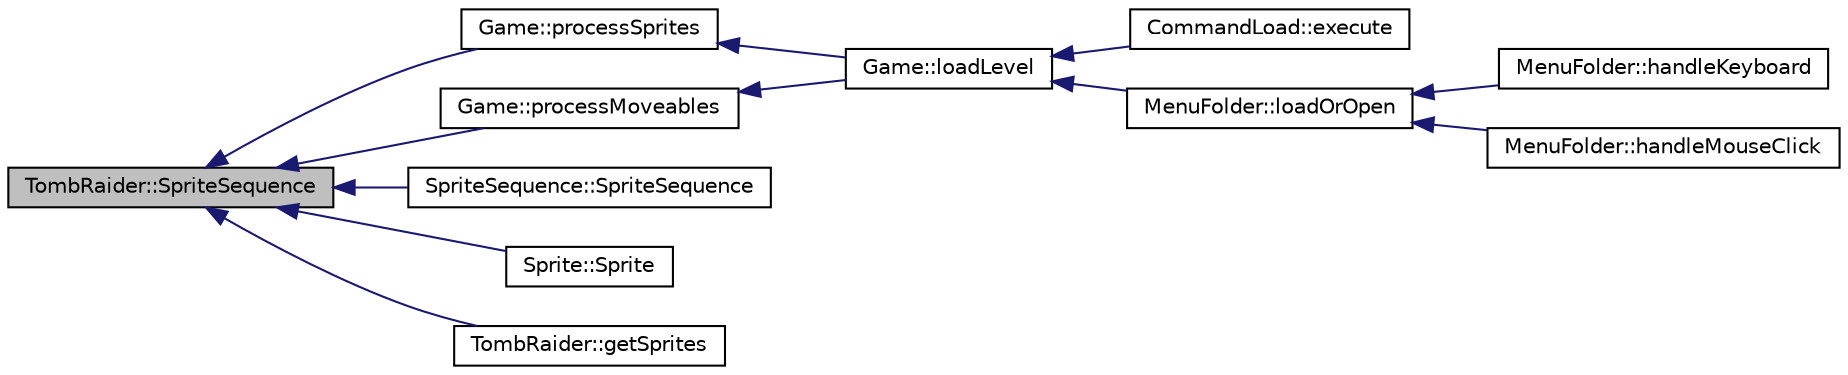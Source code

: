 digraph "TombRaider::SpriteSequence"
{
 // INTERACTIVE_SVG=YES
  edge [fontname="Helvetica",fontsize="10",labelfontname="Helvetica",labelfontsize="10"];
  node [fontname="Helvetica",fontsize="10",shape=record];
  rankdir="LR";
  Node1 [label="TombRaider::SpriteSequence",height=0.2,width=0.4,color="black", fillcolor="grey75", style="filled" fontcolor="black"];
  Node1 -> Node2 [dir="back",color="midnightblue",fontsize="10",style="solid",fontname="Helvetica"];
  Node2 [label="Game::processSprites",height=0.2,width=0.4,color="black", fillcolor="white", style="filled",URL="$class_game.html#a0ebd881543d2be2b4432c13063d36a84"];
  Node2 -> Node3 [dir="back",color="midnightblue",fontsize="10",style="solid",fontname="Helvetica"];
  Node3 [label="Game::loadLevel",height=0.2,width=0.4,color="black", fillcolor="white", style="filled",URL="$class_game.html#a864d3ae5a554c8857118c48253ef7646"];
  Node3 -> Node4 [dir="back",color="midnightblue",fontsize="10",style="solid",fontname="Helvetica"];
  Node4 [label="CommandLoad::execute",height=0.2,width=0.4,color="black", fillcolor="white", style="filled",URL="$class_command_load.html#adedad35b259d83967ad67940c0dd984c"];
  Node3 -> Node5 [dir="back",color="midnightblue",fontsize="10",style="solid",fontname="Helvetica"];
  Node5 [label="MenuFolder::loadOrOpen",height=0.2,width=0.4,color="black", fillcolor="white", style="filled",URL="$class_menu_folder.html#ad4ecbd0af8832a0f1de508de38bd1cb9"];
  Node5 -> Node6 [dir="back",color="midnightblue",fontsize="10",style="solid",fontname="Helvetica"];
  Node6 [label="MenuFolder::handleKeyboard",height=0.2,width=0.4,color="black", fillcolor="white", style="filled",URL="$class_menu_folder.html#a17dce032179efbe86de9d4f780f0b08b"];
  Node5 -> Node7 [dir="back",color="midnightblue",fontsize="10",style="solid",fontname="Helvetica"];
  Node7 [label="MenuFolder::handleMouseClick",height=0.2,width=0.4,color="black", fillcolor="white", style="filled",URL="$class_menu_folder.html#a7c48183312d473b42100e0f5ca4be4d5"];
  Node1 -> Node8 [dir="back",color="midnightblue",fontsize="10",style="solid",fontname="Helvetica"];
  Node8 [label="Game::processMoveables",height=0.2,width=0.4,color="black", fillcolor="white", style="filled",URL="$class_game.html#a12754fc035b3671849e6a2337c1b1841"];
  Node8 -> Node3 [dir="back",color="midnightblue",fontsize="10",style="solid",fontname="Helvetica"];
  Node1 -> Node9 [dir="back",color="midnightblue",fontsize="10",style="solid",fontname="Helvetica"];
  Node9 [label="SpriteSequence::SpriteSequence",height=0.2,width=0.4,color="black", fillcolor="white", style="filled",URL="$class_sprite_sequence.html#a6b1724ca5418d8dca7c6beb56ac8f47d"];
  Node1 -> Node10 [dir="back",color="midnightblue",fontsize="10",style="solid",fontname="Helvetica"];
  Node10 [label="Sprite::Sprite",height=0.2,width=0.4,color="black", fillcolor="white", style="filled",URL="$class_sprite.html#a950a46e212cf97b6331a3653e84d2350"];
  Node1 -> Node11 [dir="back",color="midnightblue",fontsize="10",style="solid",fontname="Helvetica"];
  Node11 [label="TombRaider::getSprites",height=0.2,width=0.4,color="black", fillcolor="white", style="filled",URL="$class_tomb_raider.html#a5cfcfc6f0e911bac319f8485c6448844"];
}
